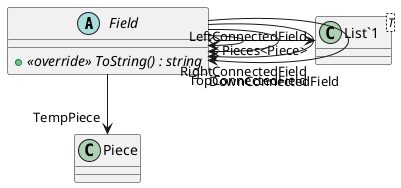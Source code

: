 @startuml
abstract class Field {
    + {abstract} <<override>> ToString() : string
}
class "List`1"<T> {
}
Field o-> "Pieces<Piece>" "List`1"
Field --> "TempPiece" Piece
Field --> "LeftConnectedField" Field
Field --> "RightConnectedField" Field
Field --> "TopConnectedField" Field
Field --> "DownConnectedField" Field
@enduml
